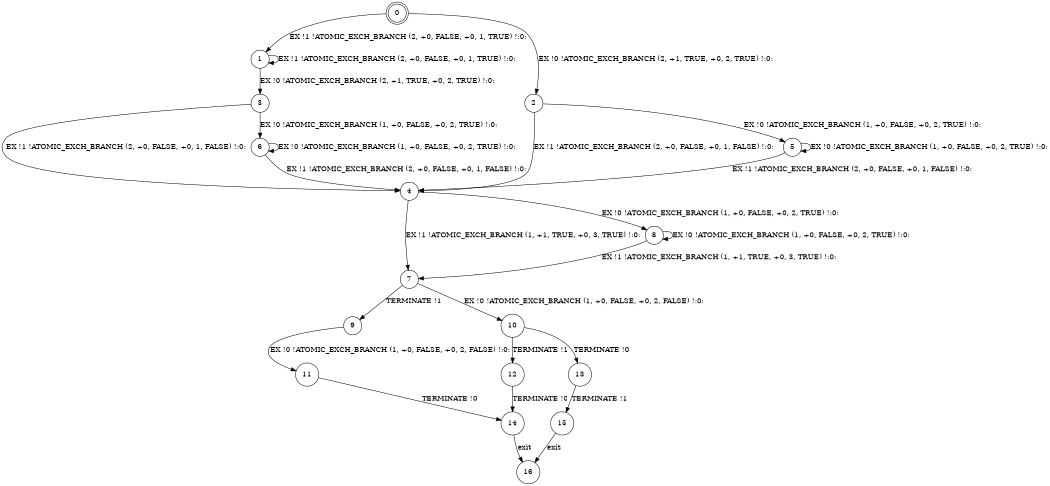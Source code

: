 digraph BCG {
size = "7, 10.5";
center = TRUE;
node [shape = circle];
0 [peripheries = 2];
0 -> 1 [label = "EX !1 !ATOMIC_EXCH_BRANCH (2, +0, FALSE, +0, 1, TRUE) !:0:"];
0 -> 2 [label = "EX !0 !ATOMIC_EXCH_BRANCH (2, +1, TRUE, +0, 2, TRUE) !:0:"];
1 -> 3 [label = "EX !0 !ATOMIC_EXCH_BRANCH (2, +1, TRUE, +0, 2, TRUE) !:0:"];
1 -> 1 [label = "EX !1 !ATOMIC_EXCH_BRANCH (2, +0, FALSE, +0, 1, TRUE) !:0:"];
2 -> 4 [label = "EX !1 !ATOMIC_EXCH_BRANCH (2, +0, FALSE, +0, 1, FALSE) !:0:"];
2 -> 5 [label = "EX !0 !ATOMIC_EXCH_BRANCH (1, +0, FALSE, +0, 2, TRUE) !:0:"];
3 -> 4 [label = "EX !1 !ATOMIC_EXCH_BRANCH (2, +0, FALSE, +0, 1, FALSE) !:0:"];
3 -> 6 [label = "EX !0 !ATOMIC_EXCH_BRANCH (1, +0, FALSE, +0, 2, TRUE) !:0:"];
4 -> 7 [label = "EX !1 !ATOMIC_EXCH_BRANCH (1, +1, TRUE, +0, 3, TRUE) !:0:"];
4 -> 8 [label = "EX !0 !ATOMIC_EXCH_BRANCH (1, +0, FALSE, +0, 2, TRUE) !:0:"];
5 -> 4 [label = "EX !1 !ATOMIC_EXCH_BRANCH (2, +0, FALSE, +0, 1, FALSE) !:0:"];
5 -> 5 [label = "EX !0 !ATOMIC_EXCH_BRANCH (1, +0, FALSE, +0, 2, TRUE) !:0:"];
6 -> 4 [label = "EX !1 !ATOMIC_EXCH_BRANCH (2, +0, FALSE, +0, 1, FALSE) !:0:"];
6 -> 6 [label = "EX !0 !ATOMIC_EXCH_BRANCH (1, +0, FALSE, +0, 2, TRUE) !:0:"];
7 -> 9 [label = "TERMINATE !1"];
7 -> 10 [label = "EX !0 !ATOMIC_EXCH_BRANCH (1, +0, FALSE, +0, 2, FALSE) !:0:"];
8 -> 7 [label = "EX !1 !ATOMIC_EXCH_BRANCH (1, +1, TRUE, +0, 3, TRUE) !:0:"];
8 -> 8 [label = "EX !0 !ATOMIC_EXCH_BRANCH (1, +0, FALSE, +0, 2, TRUE) !:0:"];
9 -> 11 [label = "EX !0 !ATOMIC_EXCH_BRANCH (1, +0, FALSE, +0, 2, FALSE) !:0:"];
10 -> 12 [label = "TERMINATE !1"];
10 -> 13 [label = "TERMINATE !0"];
11 -> 14 [label = "TERMINATE !0"];
12 -> 14 [label = "TERMINATE !0"];
13 -> 15 [label = "TERMINATE !1"];
14 -> 16 [label = "exit"];
15 -> 16 [label = "exit"];
}
